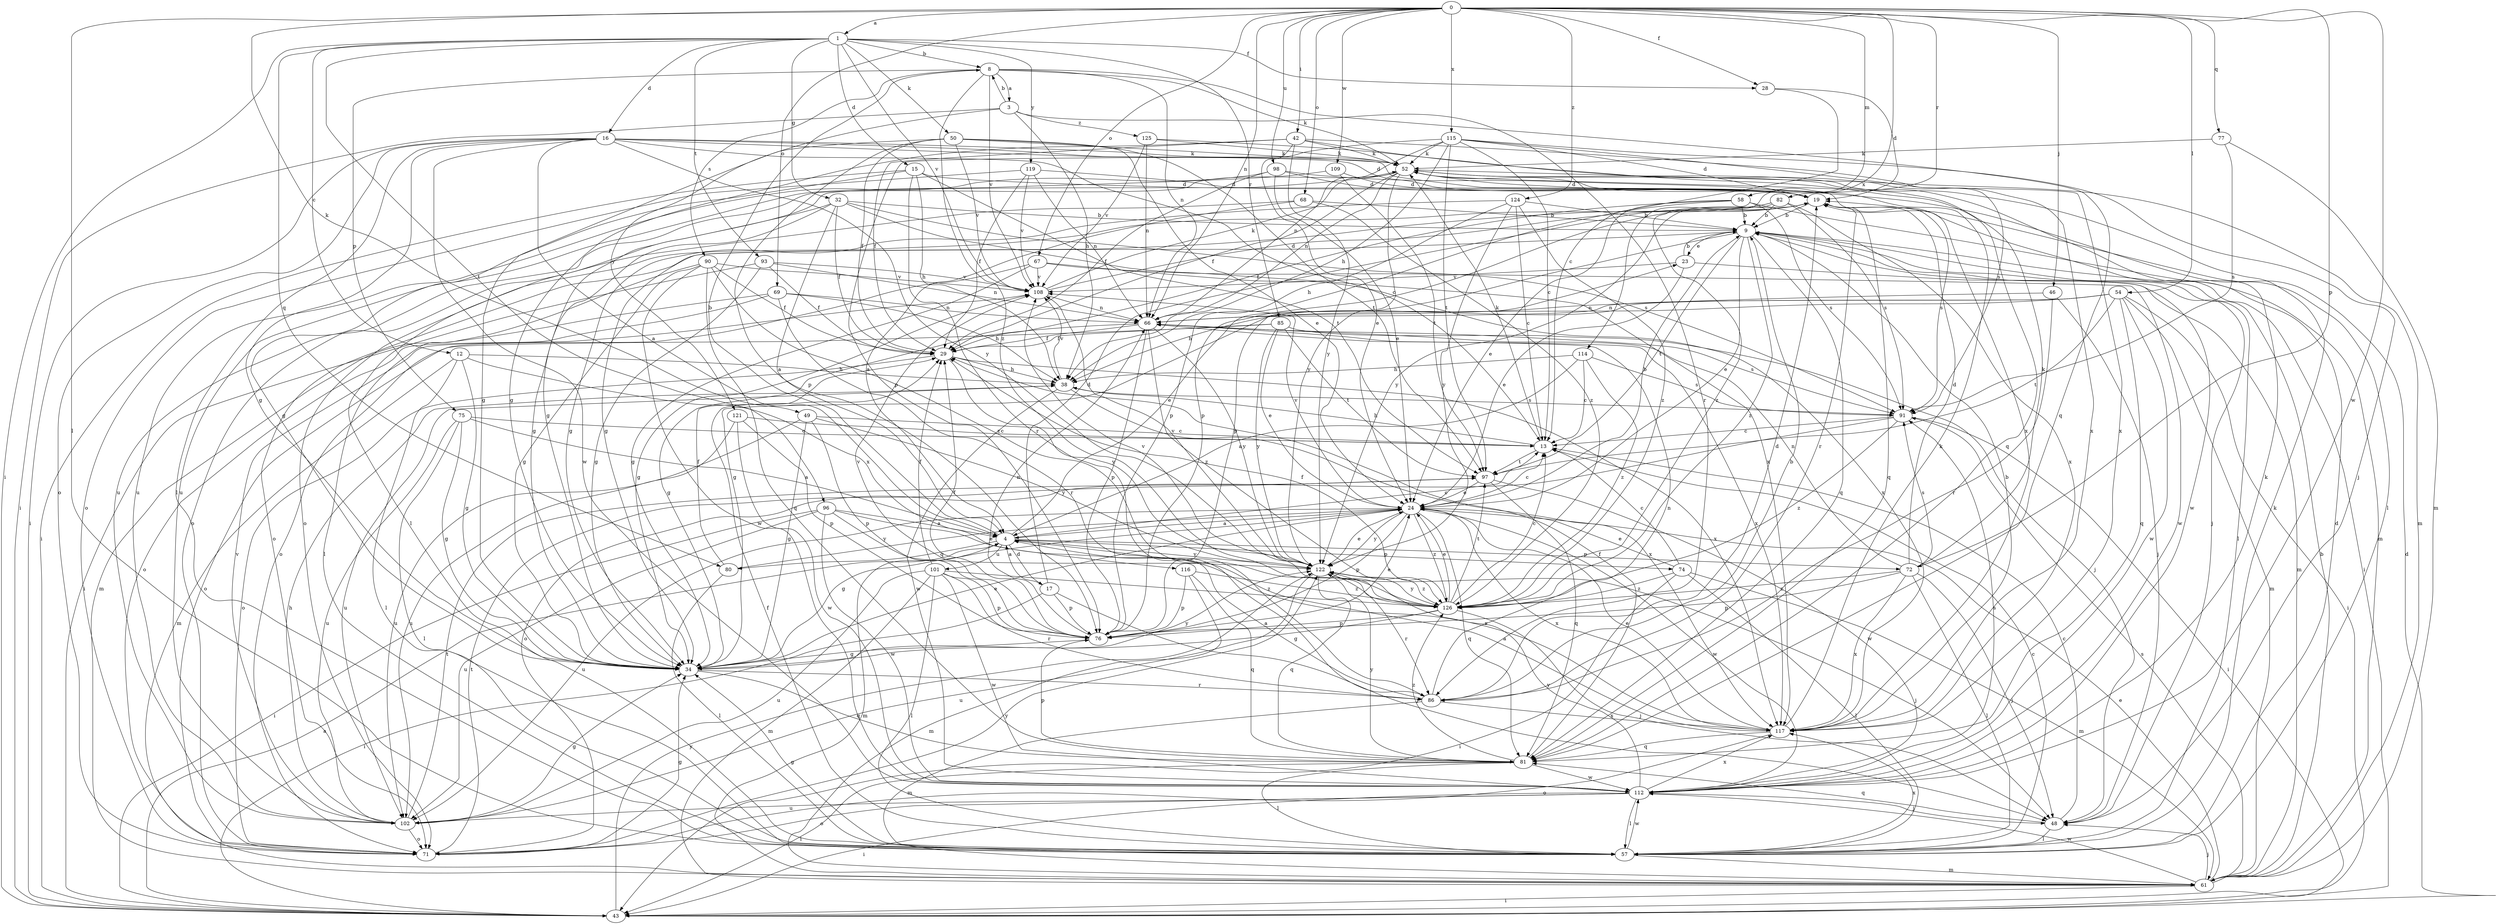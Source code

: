 strict digraph  {
0;
1;
3;
4;
8;
9;
12;
13;
15;
16;
17;
19;
23;
24;
28;
29;
32;
34;
38;
42;
43;
46;
48;
49;
50;
52;
54;
57;
58;
61;
66;
67;
68;
69;
71;
72;
74;
75;
76;
77;
80;
81;
82;
85;
86;
90;
91;
93;
96;
97;
98;
101;
102;
108;
109;
112;
114;
115;
116;
117;
119;
121;
122;
124;
125;
126;
0 -> 1  [label=a];
0 -> 28  [label=f];
0 -> 42  [label=i];
0 -> 46  [label=j];
0 -> 49  [label=k];
0 -> 54  [label=l];
0 -> 57  [label=l];
0 -> 58  [label=m];
0 -> 66  [label=n];
0 -> 67  [label=o];
0 -> 68  [label=o];
0 -> 69  [label=o];
0 -> 72  [label=p];
0 -> 77  [label=q];
0 -> 82  [label=r];
0 -> 98  [label=u];
0 -> 109  [label=w];
0 -> 112  [label=w];
0 -> 114  [label=x];
0 -> 115  [label=x];
0 -> 124  [label=z];
1 -> 8  [label=b];
1 -> 12  [label=c];
1 -> 15  [label=d];
1 -> 16  [label=d];
1 -> 28  [label=f];
1 -> 32  [label=g];
1 -> 43  [label=i];
1 -> 50  [label=k];
1 -> 80  [label=q];
1 -> 85  [label=r];
1 -> 93  [label=t];
1 -> 96  [label=t];
1 -> 108  [label=v];
1 -> 119  [label=y];
3 -> 8  [label=b];
3 -> 38  [label=h];
3 -> 43  [label=i];
3 -> 86  [label=r];
3 -> 121  [label=y];
3 -> 125  [label=z];
4 -> 8  [label=b];
4 -> 13  [label=c];
4 -> 17  [label=d];
4 -> 23  [label=e];
4 -> 61  [label=m];
4 -> 72  [label=p];
4 -> 74  [label=p];
4 -> 80  [label=q];
4 -> 101  [label=u];
4 -> 122  [label=y];
8 -> 3  [label=a];
8 -> 52  [label=k];
8 -> 66  [label=n];
8 -> 75  [label=p];
8 -> 81  [label=q];
8 -> 90  [label=s];
8 -> 108  [label=v];
8 -> 126  [label=z];
9 -> 23  [label=e];
9 -> 24  [label=e];
9 -> 43  [label=i];
9 -> 48  [label=j];
9 -> 57  [label=l];
9 -> 71  [label=o];
9 -> 76  [label=p];
9 -> 81  [label=q];
9 -> 97  [label=t];
9 -> 112  [label=w];
9 -> 126  [label=z];
12 -> 34  [label=g];
12 -> 38  [label=h];
12 -> 57  [label=l];
12 -> 61  [label=m];
12 -> 116  [label=x];
13 -> 38  [label=h];
13 -> 52  [label=k];
13 -> 97  [label=t];
15 -> 19  [label=d];
15 -> 34  [label=g];
15 -> 38  [label=h];
15 -> 43  [label=i];
15 -> 86  [label=r];
15 -> 97  [label=t];
16 -> 4  [label=a];
16 -> 13  [label=c];
16 -> 19  [label=d];
16 -> 34  [label=g];
16 -> 43  [label=i];
16 -> 52  [label=k];
16 -> 57  [label=l];
16 -> 71  [label=o];
16 -> 112  [label=w];
16 -> 117  [label=x];
16 -> 122  [label=y];
17 -> 4  [label=a];
17 -> 19  [label=d];
17 -> 43  [label=i];
17 -> 48  [label=j];
17 -> 76  [label=p];
19 -> 9  [label=b];
19 -> 76  [label=p];
19 -> 81  [label=q];
19 -> 86  [label=r];
19 -> 91  [label=s];
19 -> 122  [label=y];
23 -> 9  [label=b];
23 -> 24  [label=e];
23 -> 61  [label=m];
23 -> 108  [label=v];
24 -> 4  [label=a];
24 -> 9  [label=b];
24 -> 13  [label=c];
24 -> 34  [label=g];
24 -> 76  [label=p];
24 -> 81  [label=q];
24 -> 102  [label=u];
24 -> 108  [label=v];
24 -> 112  [label=w];
24 -> 117  [label=x];
24 -> 122  [label=y];
24 -> 126  [label=z];
28 -> 13  [label=c];
28 -> 19  [label=d];
29 -> 38  [label=h];
29 -> 71  [label=o];
29 -> 117  [label=x];
29 -> 122  [label=y];
32 -> 4  [label=a];
32 -> 9  [label=b];
32 -> 29  [label=f];
32 -> 34  [label=g];
32 -> 57  [label=l];
32 -> 91  [label=s];
32 -> 117  [label=x];
34 -> 24  [label=e];
34 -> 81  [label=q];
34 -> 86  [label=r];
34 -> 122  [label=y];
38 -> 91  [label=s];
38 -> 102  [label=u];
38 -> 108  [label=v];
38 -> 112  [label=w];
38 -> 117  [label=x];
42 -> 24  [label=e];
42 -> 29  [label=f];
42 -> 34  [label=g];
42 -> 52  [label=k];
42 -> 81  [label=q];
42 -> 117  [label=x];
42 -> 122  [label=y];
43 -> 4  [label=a];
43 -> 19  [label=d];
43 -> 122  [label=y];
46 -> 48  [label=j];
46 -> 66  [label=n];
46 -> 86  [label=r];
48 -> 13  [label=c];
48 -> 57  [label=l];
48 -> 81  [label=q];
49 -> 13  [label=c];
49 -> 34  [label=g];
49 -> 76  [label=p];
49 -> 102  [label=u];
49 -> 122  [label=y];
50 -> 24  [label=e];
50 -> 29  [label=f];
50 -> 34  [label=g];
50 -> 52  [label=k];
50 -> 76  [label=p];
50 -> 97  [label=t];
50 -> 108  [label=v];
52 -> 19  [label=d];
52 -> 29  [label=f];
52 -> 34  [label=g];
52 -> 61  [label=m];
52 -> 66  [label=n];
52 -> 102  [label=u];
52 -> 122  [label=y];
54 -> 34  [label=g];
54 -> 38  [label=h];
54 -> 43  [label=i];
54 -> 61  [label=m];
54 -> 66  [label=n];
54 -> 81  [label=q];
54 -> 97  [label=t];
54 -> 112  [label=w];
57 -> 13  [label=c];
57 -> 19  [label=d];
57 -> 29  [label=f];
57 -> 34  [label=g];
57 -> 52  [label=k];
57 -> 61  [label=m];
57 -> 112  [label=w];
57 -> 117  [label=x];
58 -> 9  [label=b];
58 -> 24  [label=e];
58 -> 29  [label=f];
58 -> 61  [label=m];
58 -> 76  [label=p];
58 -> 91  [label=s];
61 -> 9  [label=b];
61 -> 24  [label=e];
61 -> 43  [label=i];
61 -> 48  [label=j];
61 -> 91  [label=s];
61 -> 112  [label=w];
66 -> 29  [label=f];
66 -> 34  [label=g];
66 -> 76  [label=p];
66 -> 91  [label=s];
66 -> 117  [label=x];
66 -> 122  [label=y];
66 -> 126  [label=z];
67 -> 34  [label=g];
67 -> 71  [label=o];
67 -> 108  [label=v];
67 -> 112  [label=w];
67 -> 117  [label=x];
68 -> 4  [label=a];
68 -> 9  [label=b];
68 -> 71  [label=o];
68 -> 126  [label=z];
69 -> 38  [label=h];
69 -> 61  [label=m];
69 -> 66  [label=n];
69 -> 71  [label=o];
69 -> 86  [label=r];
71 -> 34  [label=g];
71 -> 97  [label=t];
71 -> 122  [label=y];
72 -> 19  [label=d];
72 -> 48  [label=j];
72 -> 52  [label=k];
72 -> 57  [label=l];
72 -> 66  [label=n];
72 -> 76  [label=p];
72 -> 91  [label=s];
72 -> 117  [label=x];
72 -> 126  [label=z];
74 -> 13  [label=c];
74 -> 24  [label=e];
74 -> 43  [label=i];
74 -> 57  [label=l];
74 -> 61  [label=m];
74 -> 126  [label=z];
75 -> 4  [label=a];
75 -> 13  [label=c];
75 -> 34  [label=g];
75 -> 57  [label=l];
75 -> 102  [label=u];
76 -> 24  [label=e];
76 -> 29  [label=f];
76 -> 34  [label=g];
76 -> 66  [label=n];
76 -> 108  [label=v];
77 -> 52  [label=k];
77 -> 61  [label=m];
77 -> 91  [label=s];
80 -> 24  [label=e];
80 -> 29  [label=f];
80 -> 57  [label=l];
81 -> 29  [label=f];
81 -> 43  [label=i];
81 -> 57  [label=l];
81 -> 76  [label=p];
81 -> 112  [label=w];
81 -> 122  [label=y];
81 -> 126  [label=z];
82 -> 9  [label=b];
82 -> 34  [label=g];
82 -> 71  [label=o];
82 -> 91  [label=s];
82 -> 117  [label=x];
82 -> 126  [label=z];
85 -> 24  [label=e];
85 -> 29  [label=f];
85 -> 48  [label=j];
85 -> 71  [label=o];
85 -> 97  [label=t];
85 -> 122  [label=y];
86 -> 4  [label=a];
86 -> 9  [label=b];
86 -> 19  [label=d];
86 -> 61  [label=m];
86 -> 66  [label=n];
86 -> 117  [label=x];
90 -> 29  [label=f];
90 -> 34  [label=g];
90 -> 57  [label=l];
90 -> 81  [label=q];
90 -> 108  [label=v];
90 -> 112  [label=w];
90 -> 126  [label=z];
91 -> 13  [label=c];
91 -> 43  [label=i];
91 -> 71  [label=o];
91 -> 126  [label=z];
93 -> 29  [label=f];
93 -> 34  [label=g];
93 -> 43  [label=i];
93 -> 66  [label=n];
93 -> 108  [label=v];
96 -> 4  [label=a];
96 -> 43  [label=i];
96 -> 102  [label=u];
96 -> 112  [label=w];
96 -> 117  [label=x];
96 -> 122  [label=y];
97 -> 24  [label=e];
97 -> 81  [label=q];
97 -> 112  [label=w];
98 -> 19  [label=d];
98 -> 24  [label=e];
98 -> 29  [label=f];
98 -> 57  [label=l];
98 -> 102  [label=u];
101 -> 29  [label=f];
101 -> 57  [label=l];
101 -> 61  [label=m];
101 -> 76  [label=p];
101 -> 86  [label=r];
101 -> 102  [label=u];
101 -> 112  [label=w];
101 -> 126  [label=z];
102 -> 34  [label=g];
102 -> 38  [label=h];
102 -> 71  [label=o];
102 -> 97  [label=t];
102 -> 108  [label=v];
108 -> 19  [label=d];
108 -> 34  [label=g];
108 -> 52  [label=k];
108 -> 66  [label=n];
109 -> 19  [label=d];
109 -> 97  [label=t];
109 -> 102  [label=u];
112 -> 43  [label=i];
112 -> 48  [label=j];
112 -> 52  [label=k];
112 -> 57  [label=l];
112 -> 71  [label=o];
112 -> 91  [label=s];
112 -> 102  [label=u];
112 -> 117  [label=x];
112 -> 122  [label=y];
114 -> 4  [label=a];
114 -> 13  [label=c];
114 -> 38  [label=h];
114 -> 91  [label=s];
114 -> 126  [label=z];
115 -> 13  [label=c];
115 -> 19  [label=d];
115 -> 38  [label=h];
115 -> 48  [label=j];
115 -> 52  [label=k];
115 -> 66  [label=n];
115 -> 76  [label=p];
115 -> 91  [label=s];
115 -> 97  [label=t];
116 -> 61  [label=m];
116 -> 76  [label=p];
116 -> 81  [label=q];
116 -> 126  [label=z];
117 -> 4  [label=a];
117 -> 9  [label=b];
117 -> 24  [label=e];
117 -> 52  [label=k];
117 -> 71  [label=o];
117 -> 81  [label=q];
119 -> 19  [label=d];
119 -> 29  [label=f];
119 -> 66  [label=n];
119 -> 71  [label=o];
119 -> 108  [label=v];
121 -> 13  [label=c];
121 -> 76  [label=p];
121 -> 102  [label=u];
121 -> 112  [label=w];
122 -> 24  [label=e];
122 -> 48  [label=j];
122 -> 81  [label=q];
122 -> 86  [label=r];
122 -> 102  [label=u];
122 -> 108  [label=v];
122 -> 126  [label=z];
124 -> 9  [label=b];
124 -> 13  [label=c];
124 -> 34  [label=g];
124 -> 38  [label=h];
124 -> 122  [label=y];
124 -> 126  [label=z];
125 -> 52  [label=k];
125 -> 66  [label=n];
125 -> 108  [label=v];
125 -> 117  [label=x];
126 -> 13  [label=c];
126 -> 24  [label=e];
126 -> 29  [label=f];
126 -> 34  [label=g];
126 -> 48  [label=j];
126 -> 76  [label=p];
126 -> 97  [label=t];
126 -> 108  [label=v];
126 -> 122  [label=y];
}
